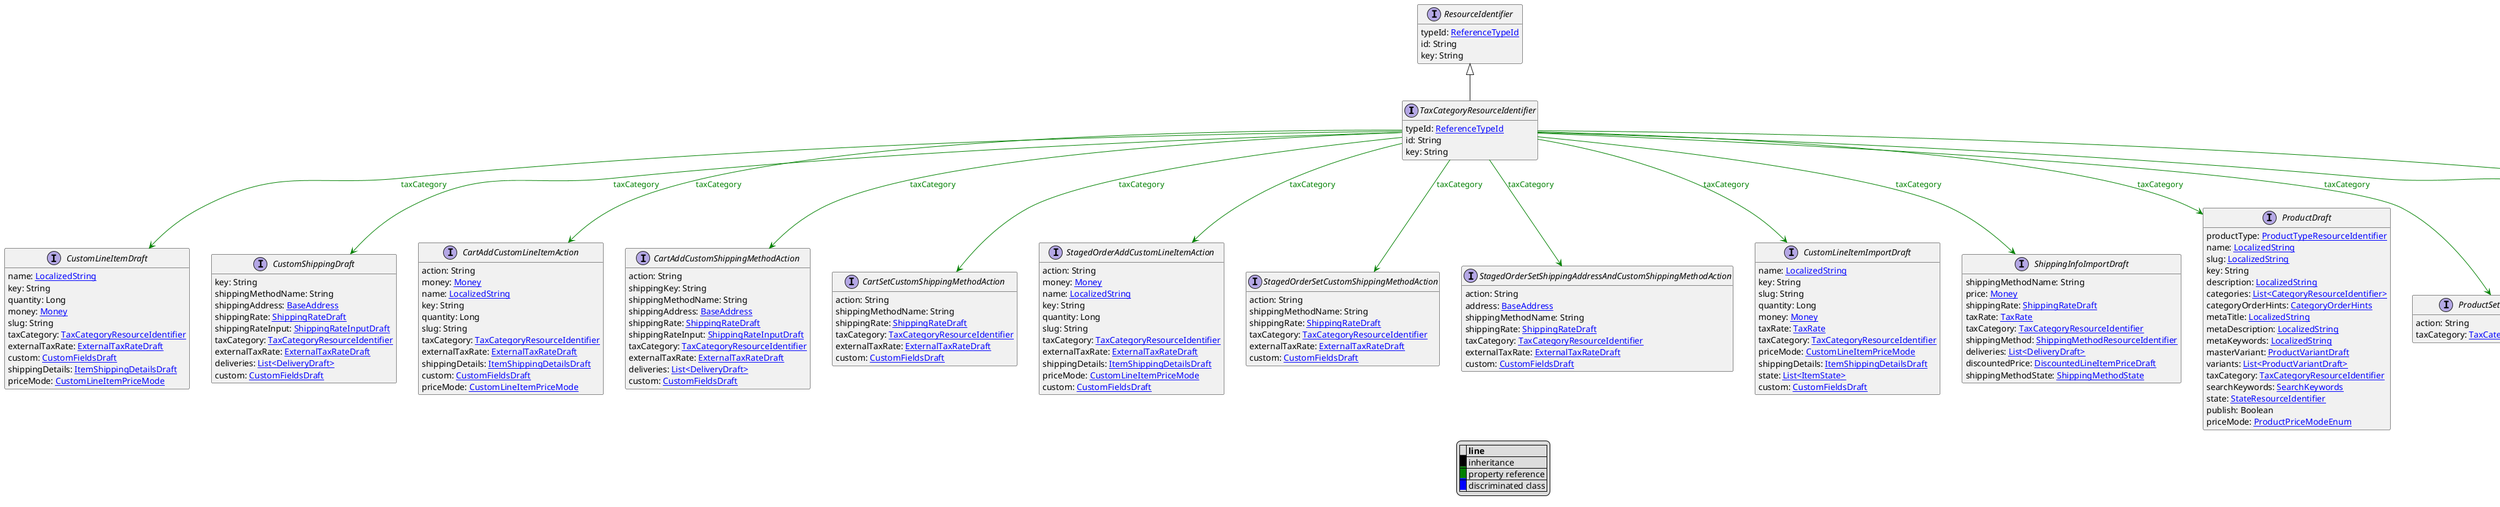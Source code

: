 @startuml

hide empty fields
hide empty methods
legend
|= |= line |
|<back:black>   </back>| inheritance |
|<back:green>   </back>| property reference |
|<back:blue>   </back>| discriminated class |
endlegend
interface TaxCategoryResourceIdentifier [[TaxCategoryResourceIdentifier.svg]] extends ResourceIdentifier {
    typeId: [[ReferenceTypeId.svg ReferenceTypeId]]
    id: String
    key: String
}
interface ResourceIdentifier [[ResourceIdentifier.svg]]  {
    typeId: [[ReferenceTypeId.svg ReferenceTypeId]]
    id: String
    key: String
}


interface CustomLineItemDraft [[CustomLineItemDraft.svg]]  {
    name: [[LocalizedString.svg LocalizedString]]
    key: String
    quantity: Long
    money: [[Money.svg Money]]
    slug: String
    taxCategory: [[TaxCategoryResourceIdentifier.svg TaxCategoryResourceIdentifier]]
    externalTaxRate: [[ExternalTaxRateDraft.svg ExternalTaxRateDraft]]
    custom: [[CustomFieldsDraft.svg CustomFieldsDraft]]
    shippingDetails: [[ItemShippingDetailsDraft.svg ItemShippingDetailsDraft]]
    priceMode: [[CustomLineItemPriceMode.svg CustomLineItemPriceMode]]
}
interface CustomShippingDraft [[CustomShippingDraft.svg]]  {
    key: String
    shippingMethodName: String
    shippingAddress: [[BaseAddress.svg BaseAddress]]
    shippingRate: [[ShippingRateDraft.svg ShippingRateDraft]]
    shippingRateInput: [[ShippingRateInputDraft.svg ShippingRateInputDraft]]
    taxCategory: [[TaxCategoryResourceIdentifier.svg TaxCategoryResourceIdentifier]]
    externalTaxRate: [[ExternalTaxRateDraft.svg ExternalTaxRateDraft]]
    deliveries: [[DeliveryDraft.svg List<DeliveryDraft>]]
    custom: [[CustomFieldsDraft.svg CustomFieldsDraft]]
}
interface CartAddCustomLineItemAction [[CartAddCustomLineItemAction.svg]]  {
    action: String
    money: [[Money.svg Money]]
    name: [[LocalizedString.svg LocalizedString]]
    key: String
    quantity: Long
    slug: String
    taxCategory: [[TaxCategoryResourceIdentifier.svg TaxCategoryResourceIdentifier]]
    externalTaxRate: [[ExternalTaxRateDraft.svg ExternalTaxRateDraft]]
    shippingDetails: [[ItemShippingDetailsDraft.svg ItemShippingDetailsDraft]]
    custom: [[CustomFieldsDraft.svg CustomFieldsDraft]]
    priceMode: [[CustomLineItemPriceMode.svg CustomLineItemPriceMode]]
}
interface CartAddCustomShippingMethodAction [[CartAddCustomShippingMethodAction.svg]]  {
    action: String
    shippingKey: String
    shippingMethodName: String
    shippingAddress: [[BaseAddress.svg BaseAddress]]
    shippingRate: [[ShippingRateDraft.svg ShippingRateDraft]]
    shippingRateInput: [[ShippingRateInputDraft.svg ShippingRateInputDraft]]
    taxCategory: [[TaxCategoryResourceIdentifier.svg TaxCategoryResourceIdentifier]]
    externalTaxRate: [[ExternalTaxRateDraft.svg ExternalTaxRateDraft]]
    deliveries: [[DeliveryDraft.svg List<DeliveryDraft>]]
    custom: [[CustomFieldsDraft.svg CustomFieldsDraft]]
}
interface CartSetCustomShippingMethodAction [[CartSetCustomShippingMethodAction.svg]]  {
    action: String
    shippingMethodName: String
    shippingRate: [[ShippingRateDraft.svg ShippingRateDraft]]
    taxCategory: [[TaxCategoryResourceIdentifier.svg TaxCategoryResourceIdentifier]]
    externalTaxRate: [[ExternalTaxRateDraft.svg ExternalTaxRateDraft]]
    custom: [[CustomFieldsDraft.svg CustomFieldsDraft]]
}
interface StagedOrderAddCustomLineItemAction [[StagedOrderAddCustomLineItemAction.svg]]  {
    action: String
    money: [[Money.svg Money]]
    name: [[LocalizedString.svg LocalizedString]]
    key: String
    quantity: Long
    slug: String
    taxCategory: [[TaxCategoryResourceIdentifier.svg TaxCategoryResourceIdentifier]]
    externalTaxRate: [[ExternalTaxRateDraft.svg ExternalTaxRateDraft]]
    shippingDetails: [[ItemShippingDetailsDraft.svg ItemShippingDetailsDraft]]
    priceMode: [[CustomLineItemPriceMode.svg CustomLineItemPriceMode]]
    custom: [[CustomFieldsDraft.svg CustomFieldsDraft]]
}
interface StagedOrderSetCustomShippingMethodAction [[StagedOrderSetCustomShippingMethodAction.svg]]  {
    action: String
    shippingMethodName: String
    shippingRate: [[ShippingRateDraft.svg ShippingRateDraft]]
    taxCategory: [[TaxCategoryResourceIdentifier.svg TaxCategoryResourceIdentifier]]
    externalTaxRate: [[ExternalTaxRateDraft.svg ExternalTaxRateDraft]]
    custom: [[CustomFieldsDraft.svg CustomFieldsDraft]]
}
interface StagedOrderSetShippingAddressAndCustomShippingMethodAction [[StagedOrderSetShippingAddressAndCustomShippingMethodAction.svg]]  {
    action: String
    address: [[BaseAddress.svg BaseAddress]]
    shippingMethodName: String
    shippingRate: [[ShippingRateDraft.svg ShippingRateDraft]]
    taxCategory: [[TaxCategoryResourceIdentifier.svg TaxCategoryResourceIdentifier]]
    externalTaxRate: [[ExternalTaxRateDraft.svg ExternalTaxRateDraft]]
    custom: [[CustomFieldsDraft.svg CustomFieldsDraft]]
}
interface CustomLineItemImportDraft [[CustomLineItemImportDraft.svg]]  {
    name: [[LocalizedString.svg LocalizedString]]
    key: String
    slug: String
    quantity: Long
    money: [[Money.svg Money]]
    taxRate: [[TaxRate.svg TaxRate]]
    taxCategory: [[TaxCategoryResourceIdentifier.svg TaxCategoryResourceIdentifier]]
    priceMode: [[CustomLineItemPriceMode.svg CustomLineItemPriceMode]]
    shippingDetails: [[ItemShippingDetailsDraft.svg ItemShippingDetailsDraft]]
    state: [[ItemState.svg List<ItemState>]]
    custom: [[CustomFieldsDraft.svg CustomFieldsDraft]]
}
interface ShippingInfoImportDraft [[ShippingInfoImportDraft.svg]]  {
    shippingMethodName: String
    price: [[Money.svg Money]]
    shippingRate: [[ShippingRateDraft.svg ShippingRateDraft]]
    taxRate: [[TaxRate.svg TaxRate]]
    taxCategory: [[TaxCategoryResourceIdentifier.svg TaxCategoryResourceIdentifier]]
    shippingMethod: [[ShippingMethodResourceIdentifier.svg ShippingMethodResourceIdentifier]]
    deliveries: [[DeliveryDraft.svg List<DeliveryDraft>]]
    discountedPrice: [[DiscountedLineItemPriceDraft.svg DiscountedLineItemPriceDraft]]
    shippingMethodState: [[ShippingMethodState.svg ShippingMethodState]]
}
interface ProductDraft [[ProductDraft.svg]]  {
    productType: [[ProductTypeResourceIdentifier.svg ProductTypeResourceIdentifier]]
    name: [[LocalizedString.svg LocalizedString]]
    slug: [[LocalizedString.svg LocalizedString]]
    key: String
    description: [[LocalizedString.svg LocalizedString]]
    categories: [[CategoryResourceIdentifier.svg List<CategoryResourceIdentifier>]]
    categoryOrderHints: [[CategoryOrderHints.svg CategoryOrderHints]]
    metaTitle: [[LocalizedString.svg LocalizedString]]
    metaDescription: [[LocalizedString.svg LocalizedString]]
    metaKeywords: [[LocalizedString.svg LocalizedString]]
    masterVariant: [[ProductVariantDraft.svg ProductVariantDraft]]
    variants: [[ProductVariantDraft.svg List<ProductVariantDraft>]]
    taxCategory: [[TaxCategoryResourceIdentifier.svg TaxCategoryResourceIdentifier]]
    searchKeywords: [[SearchKeywords.svg SearchKeywords]]
    state: [[StateResourceIdentifier.svg StateResourceIdentifier]]
    publish: Boolean
    priceMode: [[ProductPriceModeEnum.svg ProductPriceModeEnum]]
}
interface ProductSetTaxCategoryAction [[ProductSetTaxCategoryAction.svg]]  {
    action: String
    taxCategory: [[TaxCategoryResourceIdentifier.svg TaxCategoryResourceIdentifier]]
}
interface ShippingMethodDraft [[ShippingMethodDraft.svg]]  {
    key: String
    name: String
    localizedName: [[LocalizedString.svg LocalizedString]]
    description: String
    localizedDescription: [[LocalizedString.svg LocalizedString]]
    taxCategory: [[TaxCategoryResourceIdentifier.svg TaxCategoryResourceIdentifier]]
    zoneRates: [[ZoneRateDraft.svg List<ZoneRateDraft>]]
    active: Boolean
    isDefault: Boolean
    predicate: String
    custom: [[CustomFieldsDraft.svg CustomFieldsDraft]]
}
interface ShippingMethodChangeTaxCategoryAction [[ShippingMethodChangeTaxCategoryAction.svg]]  {
    action: String
    taxCategory: [[TaxCategoryResourceIdentifier.svg TaxCategoryResourceIdentifier]]
}

TaxCategoryResourceIdentifier --> CustomLineItemDraft #green;text:green : "taxCategory"
TaxCategoryResourceIdentifier --> CustomShippingDraft #green;text:green : "taxCategory"
TaxCategoryResourceIdentifier --> CartAddCustomLineItemAction #green;text:green : "taxCategory"
TaxCategoryResourceIdentifier --> CartAddCustomShippingMethodAction #green;text:green : "taxCategory"
TaxCategoryResourceIdentifier --> CartSetCustomShippingMethodAction #green;text:green : "taxCategory"
TaxCategoryResourceIdentifier --> StagedOrderAddCustomLineItemAction #green;text:green : "taxCategory"
TaxCategoryResourceIdentifier --> StagedOrderSetCustomShippingMethodAction #green;text:green : "taxCategory"
TaxCategoryResourceIdentifier --> StagedOrderSetShippingAddressAndCustomShippingMethodAction #green;text:green : "taxCategory"
TaxCategoryResourceIdentifier --> CustomLineItemImportDraft #green;text:green : "taxCategory"
TaxCategoryResourceIdentifier --> ShippingInfoImportDraft #green;text:green : "taxCategory"
TaxCategoryResourceIdentifier --> ProductDraft #green;text:green : "taxCategory"
TaxCategoryResourceIdentifier --> ProductSetTaxCategoryAction #green;text:green : "taxCategory"
TaxCategoryResourceIdentifier --> ShippingMethodDraft #green;text:green : "taxCategory"
TaxCategoryResourceIdentifier --> ShippingMethodChangeTaxCategoryAction #green;text:green : "taxCategory"
@enduml
